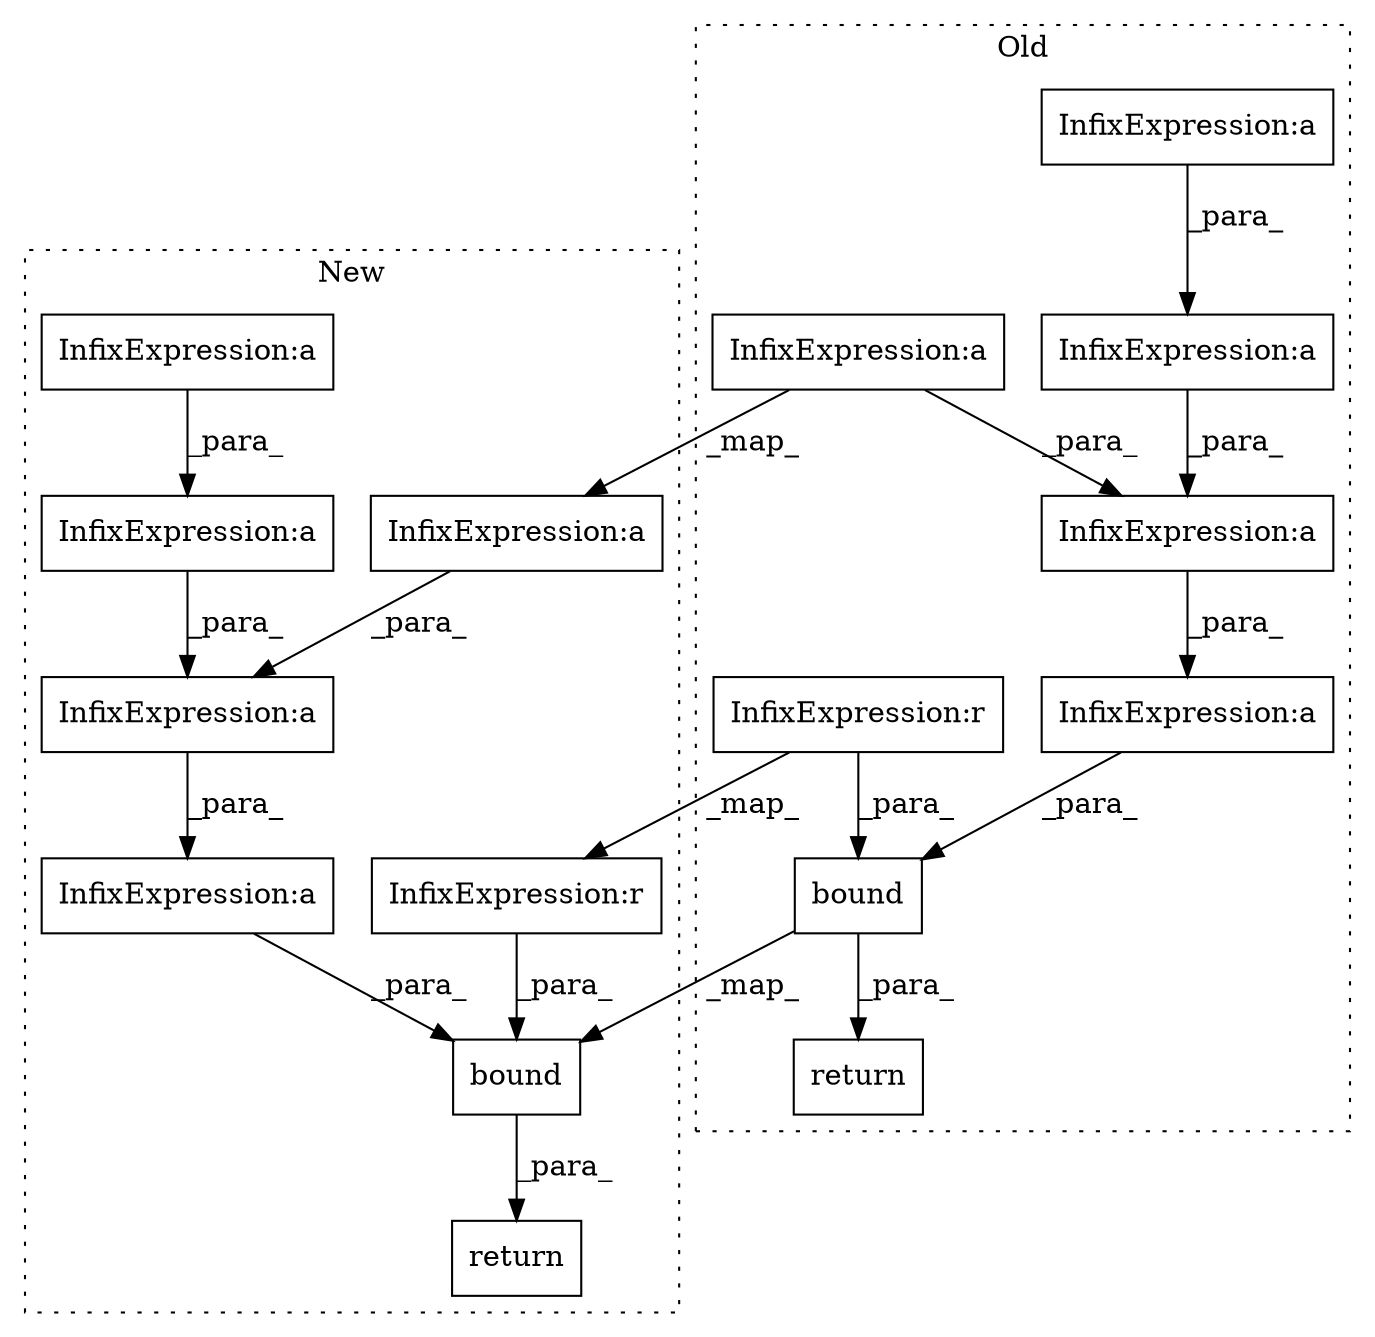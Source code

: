 digraph G {
subgraph cluster0 {
1 [label="bound" a="32" s="2501,2766" l="6,1" shape="box"];
3 [label="return" a="41" s="2494" l="7" shape="box"];
6 [label="InfixExpression:a" a="27" s="2695" l="3" shape="box"];
7 [label="InfixExpression:a" a="27" s="2582" l="3" shape="box"];
9 [label="InfixExpression:a" a="27" s="2638" l="3" shape="box"];
11 [label="InfixExpression:a" a="27" s="2570" l="3" shape="box"];
13 [label="InfixExpression:r" a="27" s="2727" l="4" shape="box"];
15 [label="InfixExpression:a" a="27" s="2654" l="3" shape="box"];
label = "Old";
style="dotted";
}
subgraph cluster1 {
2 [label="bound" a="32" s="2628,2772" l="6,1" shape="box"];
4 [label="return" a="41" s="2621" l="7" shape="box"];
5 [label="InfixExpression:a" a="27" s="2656" l="3" shape="box"];
8 [label="InfixExpression:a" a="27" s="2696" l="3" shape="box"];
10 [label="InfixExpression:a" a="27" s="2687" l="3" shape="box"];
12 [label="InfixExpression:a" a="27" s="2705" l="3" shape="box"];
14 [label="InfixExpression:r" a="27" s="2732" l="4" shape="box"];
16 [label="InfixExpression:a" a="27" s="2671" l="3" shape="box"];
label = "New";
style="dotted";
}
1 -> 3 [label="_para_"];
1 -> 2 [label="_map_"];
2 -> 4 [label="_para_"];
5 -> 12 [label="_para_"];
6 -> 1 [label="_para_"];
7 -> 11 [label="_para_"];
8 -> 5 [label="_para_"];
9 -> 6 [label="_para_"];
10 -> 8 [label="_para_"];
11 -> 9 [label="_para_"];
12 -> 2 [label="_para_"];
13 -> 14 [label="_map_"];
13 -> 1 [label="_para_"];
14 -> 2 [label="_para_"];
15 -> 16 [label="_map_"];
15 -> 9 [label="_para_"];
16 -> 5 [label="_para_"];
}
